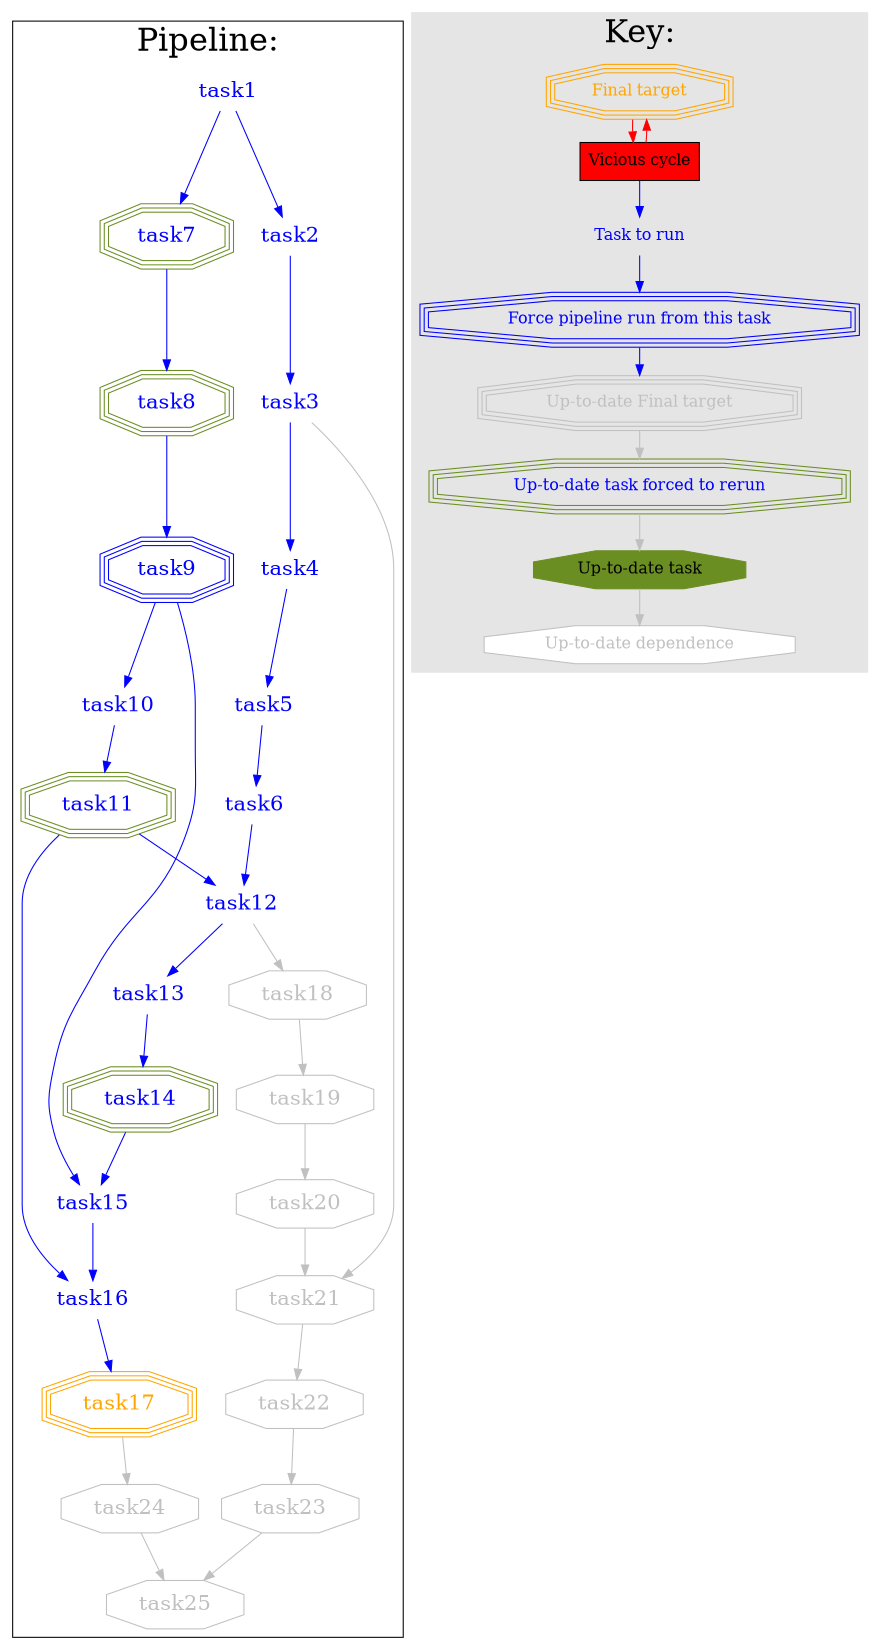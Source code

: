 digraph tree
{
size="8,11!";
splines=true;
fontsize=30;
ranksep = 0.3;
subgraph clustertasks
{
label = "Pipeline:";
edge[minlen=2];
node[fontsize=20];
t0[fontcolor=blue, shape=plaintext, label="task1"];
t2[color=olivedrab, fontcolor=blue, shape=tripleoctagon, label="task7"];
t0 -> t2[color=blue];
t3[color=olivedrab, fontcolor=blue, shape=tripleoctagon, label="task8"];
t2 -> t3[color=blue];
t4[color=blue, fontcolor=blue, shape=tripleoctagon, label="task9"];
t3 -> t4[color=blue];
t5[fontcolor=blue, shape=plaintext, label="task10"];
t4 -> t5[color=blue];
t6[color=olivedrab, fontcolor=blue, shape=tripleoctagon, label="task11"];
t5 -> t6[color=blue];
t1[fontcolor=blue, shape=plaintext, label="task2"];
t0 -> t1[color=blue];
t8[fontcolor=blue, shape=plaintext, label="task3"];
t1 -> t8[color=blue];
t9[fontcolor=blue, shape=plaintext, label="task4"];
t8 -> t9[color=blue];
t10[fontcolor=blue, shape=plaintext, label="task5"];
t9 -> t10[color=blue];
t11[fontcolor=blue, shape=plaintext, label="task6"];
t10 -> t11[color=blue];
t7[fontcolor=blue, shape=plaintext, label="task12"];
t11 -> t7[color=blue];
t6 -> t7[color=blue];
t12[fontcolor=blue, shape=plaintext, label="task13"];
t7 -> t12[color=blue];
t14[color=olivedrab, fontcolor=blue, shape=tripleoctagon, label="task14"];
t12 -> t14[color=blue];
t15[fontcolor=blue, shape=plaintext, label="task15"];
t14 -> t15[color=blue];
t4 -> t15[color=blue];
t16[fontcolor=blue, shape=plaintext, label="task16"];
t15 -> t16[color=blue];
t6 -> t16[color=blue];
t17[color=orange, fontcolor=orange, shape=tripleoctagon, label="task17"];
t16 -> t17[color=blue];
t13[style=filled, color=gray, label="task18", shape=octagon, fillcolor=white, fontcolor=gray];
t7 -> t13[color=gray, arrowtype=normal];
t19[style=filled, color=gray, label="task19", shape=octagon, fillcolor=white, fontcolor=gray];
t13 -> t19[color=gray, arrowtype=normal];
t20[style=filled, color=gray, label="task20", shape=octagon, fillcolor=white, fontcolor=gray];
t19 -> t20[color=gray, arrowtype=normal];
t21[style=filled, color=gray, label="task21", shape=octagon, fillcolor=white, fontcolor=gray];
t20 -> t21[color=gray, arrowtype=normal];
t8 -> t21[color=gray, arrowtype=normal];
t22[style=filled, color=gray, label="task22", shape=octagon, fillcolor=white, fontcolor=gray];
t21 -> t22[color=gray, arrowtype=normal];
t23[style=filled, color=gray, label="task23", shape=octagon, fillcolor=white, fontcolor=gray];
t22 -> t23[color=gray, arrowtype=normal];
t18[style=filled, color=gray, label="task24", shape=octagon, fillcolor=white, fontcolor=gray];
t17 -> t18[color=gray, arrowtype=normal];
t24[style=filled, color=gray, label="task25", shape=octagon, fillcolor=white, fontcolor=gray];
t23 -> t24[color=gray, arrowtype=normal];
t18 -> t24[color=gray, arrowtype=normal];
}
subgraph clusterkey
{
style=filled;
fontsize=30;
color=gray90;
label = "Key:";
node[fontsize=10];
k1[color=orange, fontcolor=orange, shape=tripleoctagon, fontsize=15, label="Final target"];
k2[shape=box, style=filled, fontsize=15, fillcolor=red, label="Vicious cycle"];
k3[fontcolor=blue, shape=plaintext, fontsize=15, label="Task to run"];
k4[color=blue, fontcolor=blue, shape=tripleoctagon, fontsize=15, label="Force pipeline run from this task"];
k5[color=gray, fontcolor=gray, shape=tripleoctagon, fontsize=15, label="Up-to-date Final target"];
k6[color=olivedrab, fontcolor=blue, shape=tripleoctagon, fontsize=15, label="Up-to-date task forced to rerun"];
k7[style=filled, color=olivedrab, label="Up-to-date task", shape=octagon, fontsize=15, fillcolor=olivedrab, fontcolor=black];
k8[style=filled, color=gray, label="Up-to-date dependence", shape=octagon, fontsize=15, fillcolor=white, fontcolor=gray];
k1->k2[color=red];k2->k1 [color=red];k2->k3->k4->k5[color=blue];k5->k6->k7->k8[color=gray];}
}
